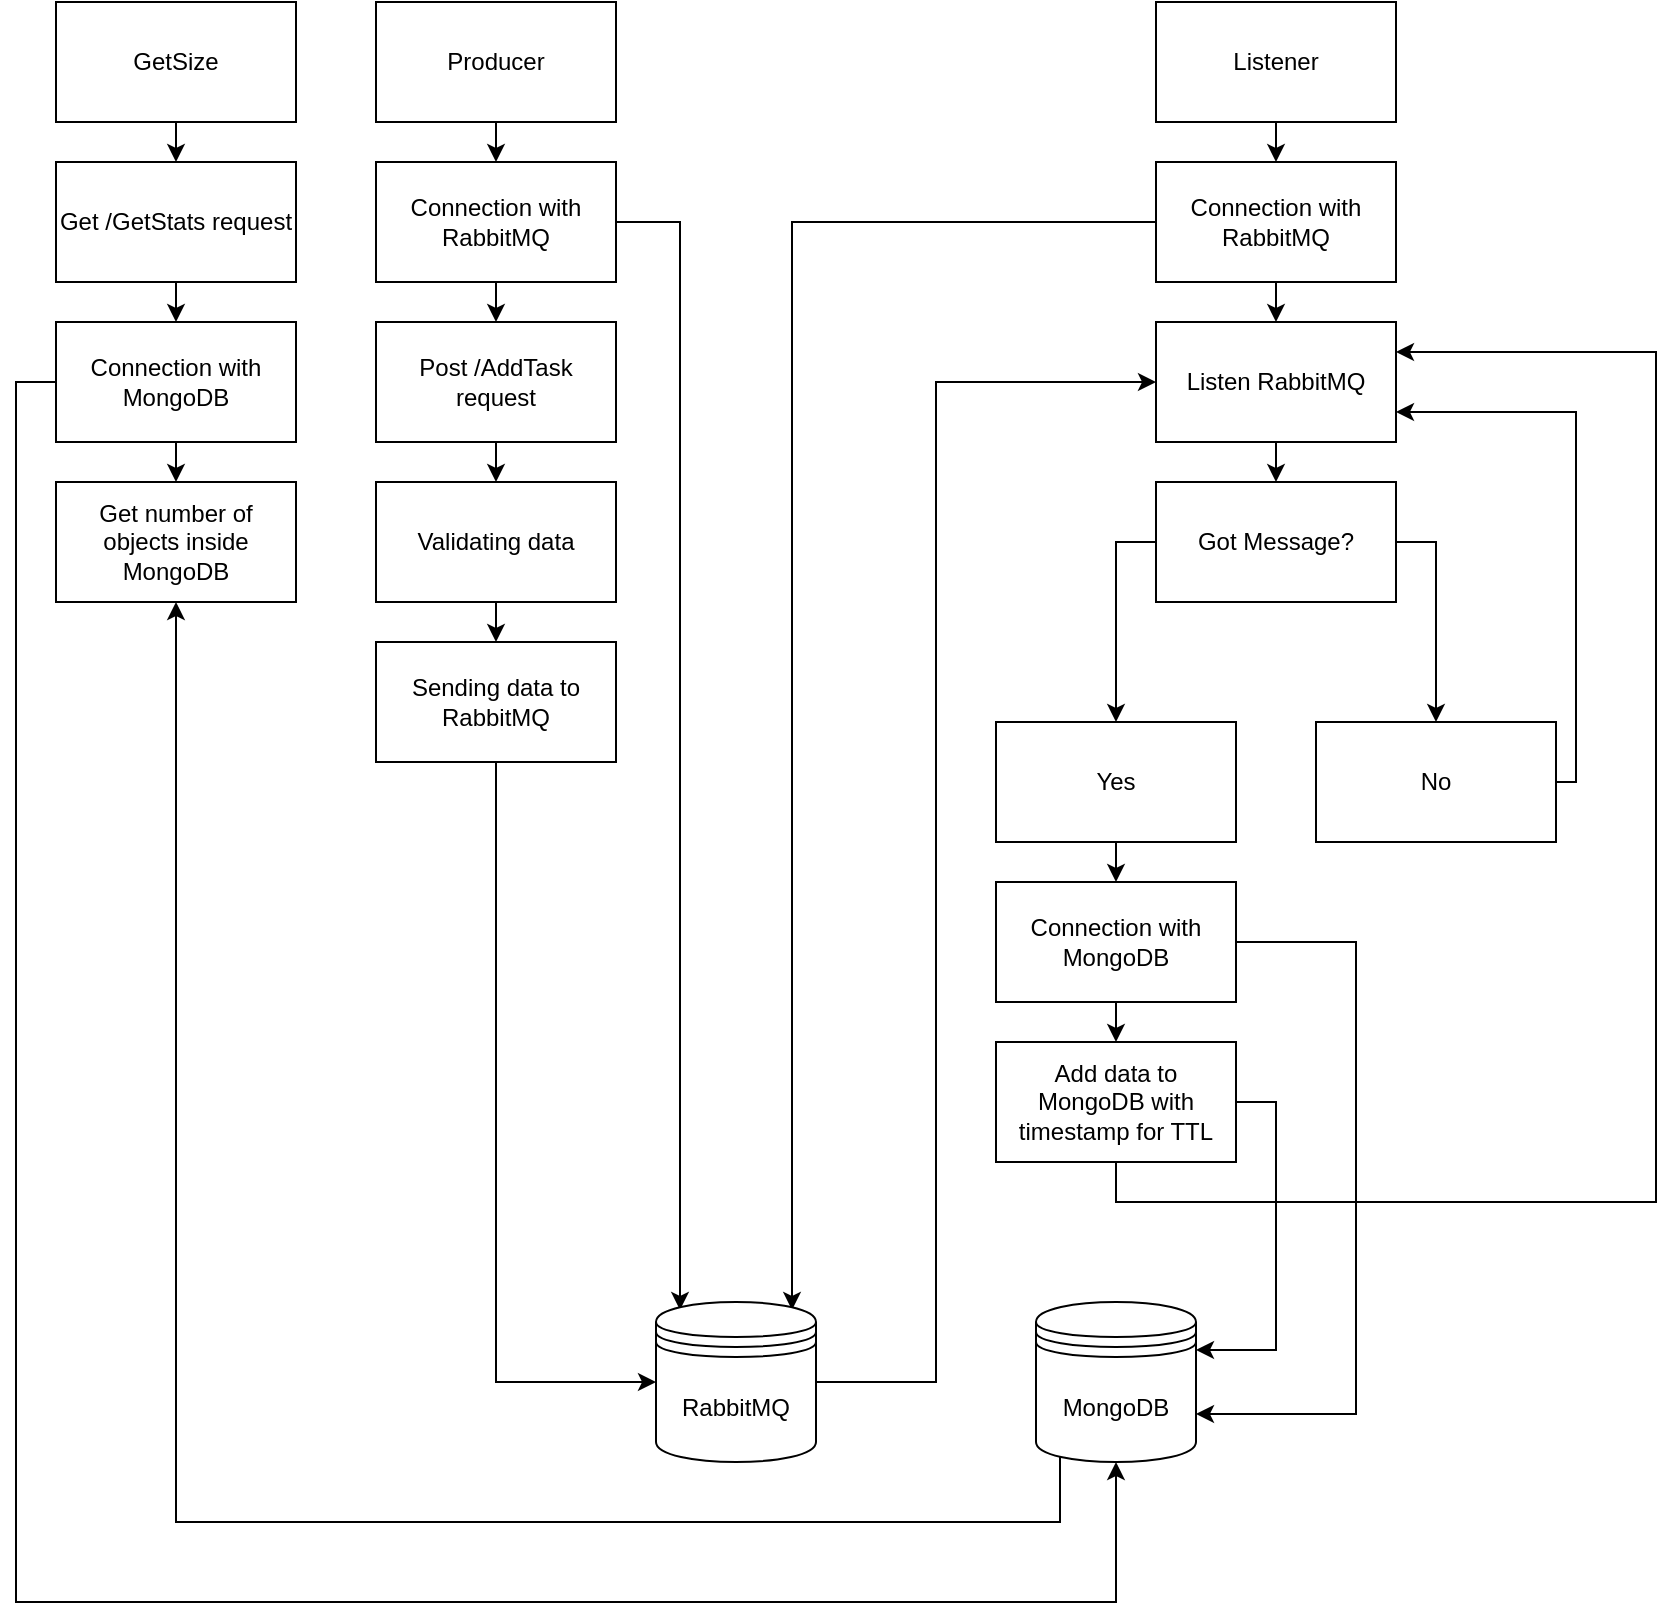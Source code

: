 <mxfile version="19.0.3" type="device"><diagram id="-aGhV--nyRG24EBK1G85" name="Page-1"><mxGraphModel dx="2046" dy="590" grid="1" gridSize="10" guides="1" tooltips="1" connect="1" arrows="1" fold="1" page="1" pageScale="1" pageWidth="1100" pageHeight="850" math="0" shadow="0"><root><mxCell id="0"/><mxCell id="1" parent="0"/><mxCell id="xvM3b1LHhn0CeXfyOrSV-38" style="edgeStyle=orthogonalEdgeStyle;rounded=0;orthogonalLoop=1;jettySize=auto;html=1;exitX=0;exitY=0.5;exitDx=0;exitDy=0;entryX=0.85;entryY=0.05;entryDx=0;entryDy=0;entryPerimeter=0;" edge="1" parent="1" source="xvM3b1LHhn0CeXfyOrSV-16" target="xvM3b1LHhn0CeXfyOrSV-8"><mxGeometry relative="1" as="geometry"/></mxCell><mxCell id="xvM3b1LHhn0CeXfyOrSV-11" style="edgeStyle=orthogonalEdgeStyle;rounded=0;orthogonalLoop=1;jettySize=auto;html=1;exitX=0.5;exitY=1;exitDx=0;exitDy=0;entryX=0.5;entryY=0;entryDx=0;entryDy=0;" edge="1" parent="1" source="xvM3b1LHhn0CeXfyOrSV-1" target="xvM3b1LHhn0CeXfyOrSV-4"><mxGeometry relative="1" as="geometry"/></mxCell><mxCell id="xvM3b1LHhn0CeXfyOrSV-1" value="Producer" style="rounded=0;whiteSpace=wrap;html=1;" vertex="1" parent="1"><mxGeometry x="80" y="160" width="120" height="60" as="geometry"/></mxCell><mxCell id="xvM3b1LHhn0CeXfyOrSV-32" style="edgeStyle=orthogonalEdgeStyle;rounded=0;orthogonalLoop=1;jettySize=auto;html=1;exitX=0.5;exitY=1;exitDx=0;exitDy=0;entryX=0.5;entryY=0;entryDx=0;entryDy=0;" edge="1" parent="1" source="xvM3b1LHhn0CeXfyOrSV-2" target="xvM3b1LHhn0CeXfyOrSV-16"><mxGeometry relative="1" as="geometry"/></mxCell><mxCell id="xvM3b1LHhn0CeXfyOrSV-2" value="Listener" style="rounded=0;whiteSpace=wrap;html=1;" vertex="1" parent="1"><mxGeometry x="470" y="160" width="120" height="60" as="geometry"/></mxCell><mxCell id="xvM3b1LHhn0CeXfyOrSV-48" style="edgeStyle=orthogonalEdgeStyle;rounded=0;orthogonalLoop=1;jettySize=auto;html=1;exitX=0.5;exitY=1;exitDx=0;exitDy=0;entryX=0.5;entryY=0;entryDx=0;entryDy=0;" edge="1" parent="1" source="xvM3b1LHhn0CeXfyOrSV-3" target="xvM3b1LHhn0CeXfyOrSV-43"><mxGeometry relative="1" as="geometry"/></mxCell><mxCell id="xvM3b1LHhn0CeXfyOrSV-3" value="GetSize" style="rounded=0;whiteSpace=wrap;html=1;" vertex="1" parent="1"><mxGeometry x="-80" y="160" width="120" height="60" as="geometry"/></mxCell><mxCell id="xvM3b1LHhn0CeXfyOrSV-12" style="edgeStyle=orthogonalEdgeStyle;rounded=0;orthogonalLoop=1;jettySize=auto;html=1;exitX=0.5;exitY=1;exitDx=0;exitDy=0;entryX=0.5;entryY=0;entryDx=0;entryDy=0;" edge="1" parent="1" source="xvM3b1LHhn0CeXfyOrSV-4" target="xvM3b1LHhn0CeXfyOrSV-5"><mxGeometry relative="1" as="geometry"/></mxCell><mxCell id="xvM3b1LHhn0CeXfyOrSV-37" style="edgeStyle=orthogonalEdgeStyle;rounded=0;orthogonalLoop=1;jettySize=auto;html=1;exitX=1;exitY=0.5;exitDx=0;exitDy=0;entryX=0.15;entryY=0.05;entryDx=0;entryDy=0;entryPerimeter=0;" edge="1" parent="1" source="xvM3b1LHhn0CeXfyOrSV-4" target="xvM3b1LHhn0CeXfyOrSV-8"><mxGeometry relative="1" as="geometry"><mxPoint x="230" y="640" as="targetPoint"/></mxGeometry></mxCell><mxCell id="xvM3b1LHhn0CeXfyOrSV-4" value="Connection with RabbitMQ" style="rounded=0;whiteSpace=wrap;html=1;" vertex="1" parent="1"><mxGeometry x="80" y="240" width="120" height="60" as="geometry"/></mxCell><mxCell id="xvM3b1LHhn0CeXfyOrSV-13" style="edgeStyle=orthogonalEdgeStyle;rounded=0;orthogonalLoop=1;jettySize=auto;html=1;exitX=0.5;exitY=1;exitDx=0;exitDy=0;entryX=0.5;entryY=0;entryDx=0;entryDy=0;" edge="1" parent="1" source="xvM3b1LHhn0CeXfyOrSV-5" target="xvM3b1LHhn0CeXfyOrSV-6"><mxGeometry relative="1" as="geometry"/></mxCell><mxCell id="xvM3b1LHhn0CeXfyOrSV-5" value="Post /AddTask request" style="rounded=0;whiteSpace=wrap;html=1;" vertex="1" parent="1"><mxGeometry x="80" y="320" width="120" height="60" as="geometry"/></mxCell><mxCell id="xvM3b1LHhn0CeXfyOrSV-14" style="edgeStyle=orthogonalEdgeStyle;rounded=0;orthogonalLoop=1;jettySize=auto;html=1;exitX=0.5;exitY=1;exitDx=0;exitDy=0;entryX=0.5;entryY=0;entryDx=0;entryDy=0;" edge="1" parent="1" source="xvM3b1LHhn0CeXfyOrSV-6" target="xvM3b1LHhn0CeXfyOrSV-7"><mxGeometry relative="1" as="geometry"/></mxCell><mxCell id="xvM3b1LHhn0CeXfyOrSV-6" value="Validating data" style="rounded=0;whiteSpace=wrap;html=1;" vertex="1" parent="1"><mxGeometry x="80" y="400" width="120" height="60" as="geometry"/></mxCell><mxCell id="xvM3b1LHhn0CeXfyOrSV-18" style="edgeStyle=orthogonalEdgeStyle;rounded=0;orthogonalLoop=1;jettySize=auto;html=1;exitX=0.5;exitY=1;exitDx=0;exitDy=0;entryX=0;entryY=0.5;entryDx=0;entryDy=0;" edge="1" parent="1" source="xvM3b1LHhn0CeXfyOrSV-7" target="xvM3b1LHhn0CeXfyOrSV-8"><mxGeometry relative="1" as="geometry"/></mxCell><mxCell id="xvM3b1LHhn0CeXfyOrSV-7" value="Sending data to RabbitMQ" style="rounded=0;whiteSpace=wrap;html=1;" vertex="1" parent="1"><mxGeometry x="80" y="480" width="120" height="60" as="geometry"/></mxCell><mxCell id="xvM3b1LHhn0CeXfyOrSV-29" style="edgeStyle=orthogonalEdgeStyle;rounded=0;orthogonalLoop=1;jettySize=auto;html=1;exitX=1;exitY=0.5;exitDx=0;exitDy=0;entryX=0;entryY=0.5;entryDx=0;entryDy=0;" edge="1" parent="1" source="xvM3b1LHhn0CeXfyOrSV-8" target="xvM3b1LHhn0CeXfyOrSV-19"><mxGeometry relative="1" as="geometry"><Array as="points"><mxPoint x="360" y="850"/><mxPoint x="360" y="350"/></Array></mxGeometry></mxCell><mxCell id="xvM3b1LHhn0CeXfyOrSV-8" value="RabbitMQ" style="shape=datastore;whiteSpace=wrap;html=1;" vertex="1" parent="1"><mxGeometry x="220" y="810" width="80" height="80" as="geometry"/></mxCell><mxCell id="xvM3b1LHhn0CeXfyOrSV-46" style="edgeStyle=orthogonalEdgeStyle;rounded=0;orthogonalLoop=1;jettySize=auto;html=1;exitX=0.15;exitY=0.95;exitDx=0;exitDy=0;exitPerimeter=0;entryX=0.5;entryY=1;entryDx=0;entryDy=0;" edge="1" parent="1" source="xvM3b1LHhn0CeXfyOrSV-10" target="xvM3b1LHhn0CeXfyOrSV-45"><mxGeometry relative="1" as="geometry"><Array as="points"><mxPoint x="422" y="920"/><mxPoint x="-20" y="920"/></Array></mxGeometry></mxCell><mxCell id="xvM3b1LHhn0CeXfyOrSV-10" value="MongoDB" style="shape=datastore;whiteSpace=wrap;html=1;" vertex="1" parent="1"><mxGeometry x="410" y="810" width="80" height="80" as="geometry"/></mxCell><mxCell id="xvM3b1LHhn0CeXfyOrSV-33" style="edgeStyle=orthogonalEdgeStyle;rounded=0;orthogonalLoop=1;jettySize=auto;html=1;exitX=0.5;exitY=1;exitDx=0;exitDy=0;entryX=0.5;entryY=0;entryDx=0;entryDy=0;" edge="1" parent="1" source="xvM3b1LHhn0CeXfyOrSV-16" target="xvM3b1LHhn0CeXfyOrSV-19"><mxGeometry relative="1" as="geometry"/></mxCell><mxCell id="xvM3b1LHhn0CeXfyOrSV-16" value="Connection with RabbitMQ" style="rounded=0;whiteSpace=wrap;html=1;" vertex="1" parent="1"><mxGeometry x="470" y="240" width="120" height="60" as="geometry"/></mxCell><mxCell id="xvM3b1LHhn0CeXfyOrSV-34" style="edgeStyle=orthogonalEdgeStyle;rounded=0;orthogonalLoop=1;jettySize=auto;html=1;exitX=0.5;exitY=1;exitDx=0;exitDy=0;entryX=0.5;entryY=0;entryDx=0;entryDy=0;" edge="1" parent="1" source="xvM3b1LHhn0CeXfyOrSV-19" target="xvM3b1LHhn0CeXfyOrSV-23"><mxGeometry relative="1" as="geometry"/></mxCell><mxCell id="xvM3b1LHhn0CeXfyOrSV-19" value="Listen RabbitMQ" style="rounded=0;whiteSpace=wrap;html=1;" vertex="1" parent="1"><mxGeometry x="470" y="320" width="120" height="60" as="geometry"/></mxCell><mxCell id="xvM3b1LHhn0CeXfyOrSV-35" style="edgeStyle=orthogonalEdgeStyle;rounded=0;orthogonalLoop=1;jettySize=auto;html=1;exitX=0.5;exitY=1;exitDx=0;exitDy=0;entryX=0.5;entryY=0;entryDx=0;entryDy=0;" edge="1" parent="1" source="xvM3b1LHhn0CeXfyOrSV-21" target="xvM3b1LHhn0CeXfyOrSV-27"><mxGeometry relative="1" as="geometry"/></mxCell><mxCell id="xvM3b1LHhn0CeXfyOrSV-21" value="Yes" style="rounded=0;whiteSpace=wrap;html=1;" vertex="1" parent="1"><mxGeometry x="390" y="520" width="120" height="60" as="geometry"/></mxCell><mxCell id="xvM3b1LHhn0CeXfyOrSV-30" style="edgeStyle=orthogonalEdgeStyle;rounded=0;orthogonalLoop=1;jettySize=auto;html=1;exitX=1;exitY=0.5;exitDx=0;exitDy=0;entryX=1;entryY=0.75;entryDx=0;entryDy=0;" edge="1" parent="1" source="xvM3b1LHhn0CeXfyOrSV-22" target="xvM3b1LHhn0CeXfyOrSV-19"><mxGeometry relative="1" as="geometry"><Array as="points"><mxPoint x="680" y="550"/><mxPoint x="680" y="365"/></Array></mxGeometry></mxCell><mxCell id="xvM3b1LHhn0CeXfyOrSV-22" value="No" style="rounded=0;whiteSpace=wrap;html=1;" vertex="1" parent="1"><mxGeometry x="550" y="520" width="120" height="60" as="geometry"/></mxCell><mxCell id="xvM3b1LHhn0CeXfyOrSV-24" style="edgeStyle=orthogonalEdgeStyle;rounded=0;orthogonalLoop=1;jettySize=auto;html=1;exitX=0;exitY=0.5;exitDx=0;exitDy=0;entryX=0.5;entryY=0;entryDx=0;entryDy=0;" edge="1" parent="1" source="xvM3b1LHhn0CeXfyOrSV-23" target="xvM3b1LHhn0CeXfyOrSV-21"><mxGeometry relative="1" as="geometry"/></mxCell><mxCell id="xvM3b1LHhn0CeXfyOrSV-25" style="edgeStyle=orthogonalEdgeStyle;rounded=0;orthogonalLoop=1;jettySize=auto;html=1;exitX=1;exitY=0.5;exitDx=0;exitDy=0;entryX=0.5;entryY=0;entryDx=0;entryDy=0;" edge="1" parent="1" source="xvM3b1LHhn0CeXfyOrSV-23" target="xvM3b1LHhn0CeXfyOrSV-22"><mxGeometry relative="1" as="geometry"/></mxCell><mxCell id="xvM3b1LHhn0CeXfyOrSV-23" value="Got Message?" style="rounded=0;whiteSpace=wrap;html=1;" vertex="1" parent="1"><mxGeometry x="470" y="400" width="120" height="60" as="geometry"/></mxCell><mxCell id="xvM3b1LHhn0CeXfyOrSV-36" style="edgeStyle=orthogonalEdgeStyle;rounded=0;orthogonalLoop=1;jettySize=auto;html=1;exitX=0.5;exitY=1;exitDx=0;exitDy=0;entryX=0.5;entryY=0;entryDx=0;entryDy=0;" edge="1" parent="1" source="xvM3b1LHhn0CeXfyOrSV-27" target="xvM3b1LHhn0CeXfyOrSV-28"><mxGeometry relative="1" as="geometry"/></mxCell><mxCell id="xvM3b1LHhn0CeXfyOrSV-40" style="edgeStyle=orthogonalEdgeStyle;rounded=0;orthogonalLoop=1;jettySize=auto;html=1;exitX=1;exitY=0.5;exitDx=0;exitDy=0;entryX=1;entryY=0.7;entryDx=0;entryDy=0;" edge="1" parent="1" source="xvM3b1LHhn0CeXfyOrSV-27" target="xvM3b1LHhn0CeXfyOrSV-10"><mxGeometry relative="1" as="geometry"><Array as="points"><mxPoint x="570" y="630"/><mxPoint x="570" y="866"/></Array></mxGeometry></mxCell><mxCell id="xvM3b1LHhn0CeXfyOrSV-27" value="Connection with MongoDB" style="rounded=0;whiteSpace=wrap;html=1;" vertex="1" parent="1"><mxGeometry x="390" y="600" width="120" height="60" as="geometry"/></mxCell><mxCell id="xvM3b1LHhn0CeXfyOrSV-31" style="edgeStyle=orthogonalEdgeStyle;rounded=0;orthogonalLoop=1;jettySize=auto;html=1;exitX=0.5;exitY=1;exitDx=0;exitDy=0;entryX=1;entryY=0.25;entryDx=0;entryDy=0;" edge="1" parent="1" source="xvM3b1LHhn0CeXfyOrSV-28" target="xvM3b1LHhn0CeXfyOrSV-19"><mxGeometry relative="1" as="geometry"><Array as="points"><mxPoint x="450" y="760"/><mxPoint x="720" y="760"/><mxPoint x="720" y="335"/></Array></mxGeometry></mxCell><mxCell id="xvM3b1LHhn0CeXfyOrSV-41" style="edgeStyle=orthogonalEdgeStyle;rounded=0;orthogonalLoop=1;jettySize=auto;html=1;exitX=1;exitY=0.5;exitDx=0;exitDy=0;entryX=1;entryY=0.3;entryDx=0;entryDy=0;" edge="1" parent="1" source="xvM3b1LHhn0CeXfyOrSV-28" target="xvM3b1LHhn0CeXfyOrSV-10"><mxGeometry relative="1" as="geometry"><Array as="points"><mxPoint x="530" y="710"/><mxPoint x="530" y="834"/></Array></mxGeometry></mxCell><mxCell id="xvM3b1LHhn0CeXfyOrSV-28" value="Add data to MongoDB with timestamp for TTL" style="rounded=0;whiteSpace=wrap;html=1;" vertex="1" parent="1"><mxGeometry x="390" y="680" width="120" height="60" as="geometry"/></mxCell><mxCell id="xvM3b1LHhn0CeXfyOrSV-47" style="edgeStyle=orthogonalEdgeStyle;rounded=0;orthogonalLoop=1;jettySize=auto;html=1;exitX=0;exitY=0.5;exitDx=0;exitDy=0;entryX=0.5;entryY=1;entryDx=0;entryDy=0;" edge="1" parent="1" source="xvM3b1LHhn0CeXfyOrSV-42" target="xvM3b1LHhn0CeXfyOrSV-10"><mxGeometry relative="1" as="geometry"><Array as="points"><mxPoint x="-100" y="350"/><mxPoint x="-100" y="960"/><mxPoint x="450" y="960"/></Array></mxGeometry></mxCell><mxCell id="xvM3b1LHhn0CeXfyOrSV-50" style="edgeStyle=orthogonalEdgeStyle;rounded=0;orthogonalLoop=1;jettySize=auto;html=1;exitX=0.5;exitY=1;exitDx=0;exitDy=0;entryX=0.5;entryY=0;entryDx=0;entryDy=0;" edge="1" parent="1" source="xvM3b1LHhn0CeXfyOrSV-42" target="xvM3b1LHhn0CeXfyOrSV-45"><mxGeometry relative="1" as="geometry"/></mxCell><mxCell id="xvM3b1LHhn0CeXfyOrSV-42" value="Connection with MongoDB" style="rounded=0;whiteSpace=wrap;html=1;" vertex="1" parent="1"><mxGeometry x="-80" y="320" width="120" height="60" as="geometry"/></mxCell><mxCell id="xvM3b1LHhn0CeXfyOrSV-49" style="edgeStyle=orthogonalEdgeStyle;rounded=0;orthogonalLoop=1;jettySize=auto;html=1;exitX=0.5;exitY=1;exitDx=0;exitDy=0;entryX=0.5;entryY=0;entryDx=0;entryDy=0;" edge="1" parent="1" source="xvM3b1LHhn0CeXfyOrSV-43" target="xvM3b1LHhn0CeXfyOrSV-42"><mxGeometry relative="1" as="geometry"/></mxCell><mxCell id="xvM3b1LHhn0CeXfyOrSV-43" value="Get /GetStats request" style="rounded=0;whiteSpace=wrap;html=1;" vertex="1" parent="1"><mxGeometry x="-80" y="240" width="120" height="60" as="geometry"/></mxCell><mxCell id="xvM3b1LHhn0CeXfyOrSV-45" value="Get number of objects inside MongoDB" style="rounded=0;whiteSpace=wrap;html=1;" vertex="1" parent="1"><mxGeometry x="-80" y="400" width="120" height="60" as="geometry"/></mxCell></root></mxGraphModel></diagram></mxfile>